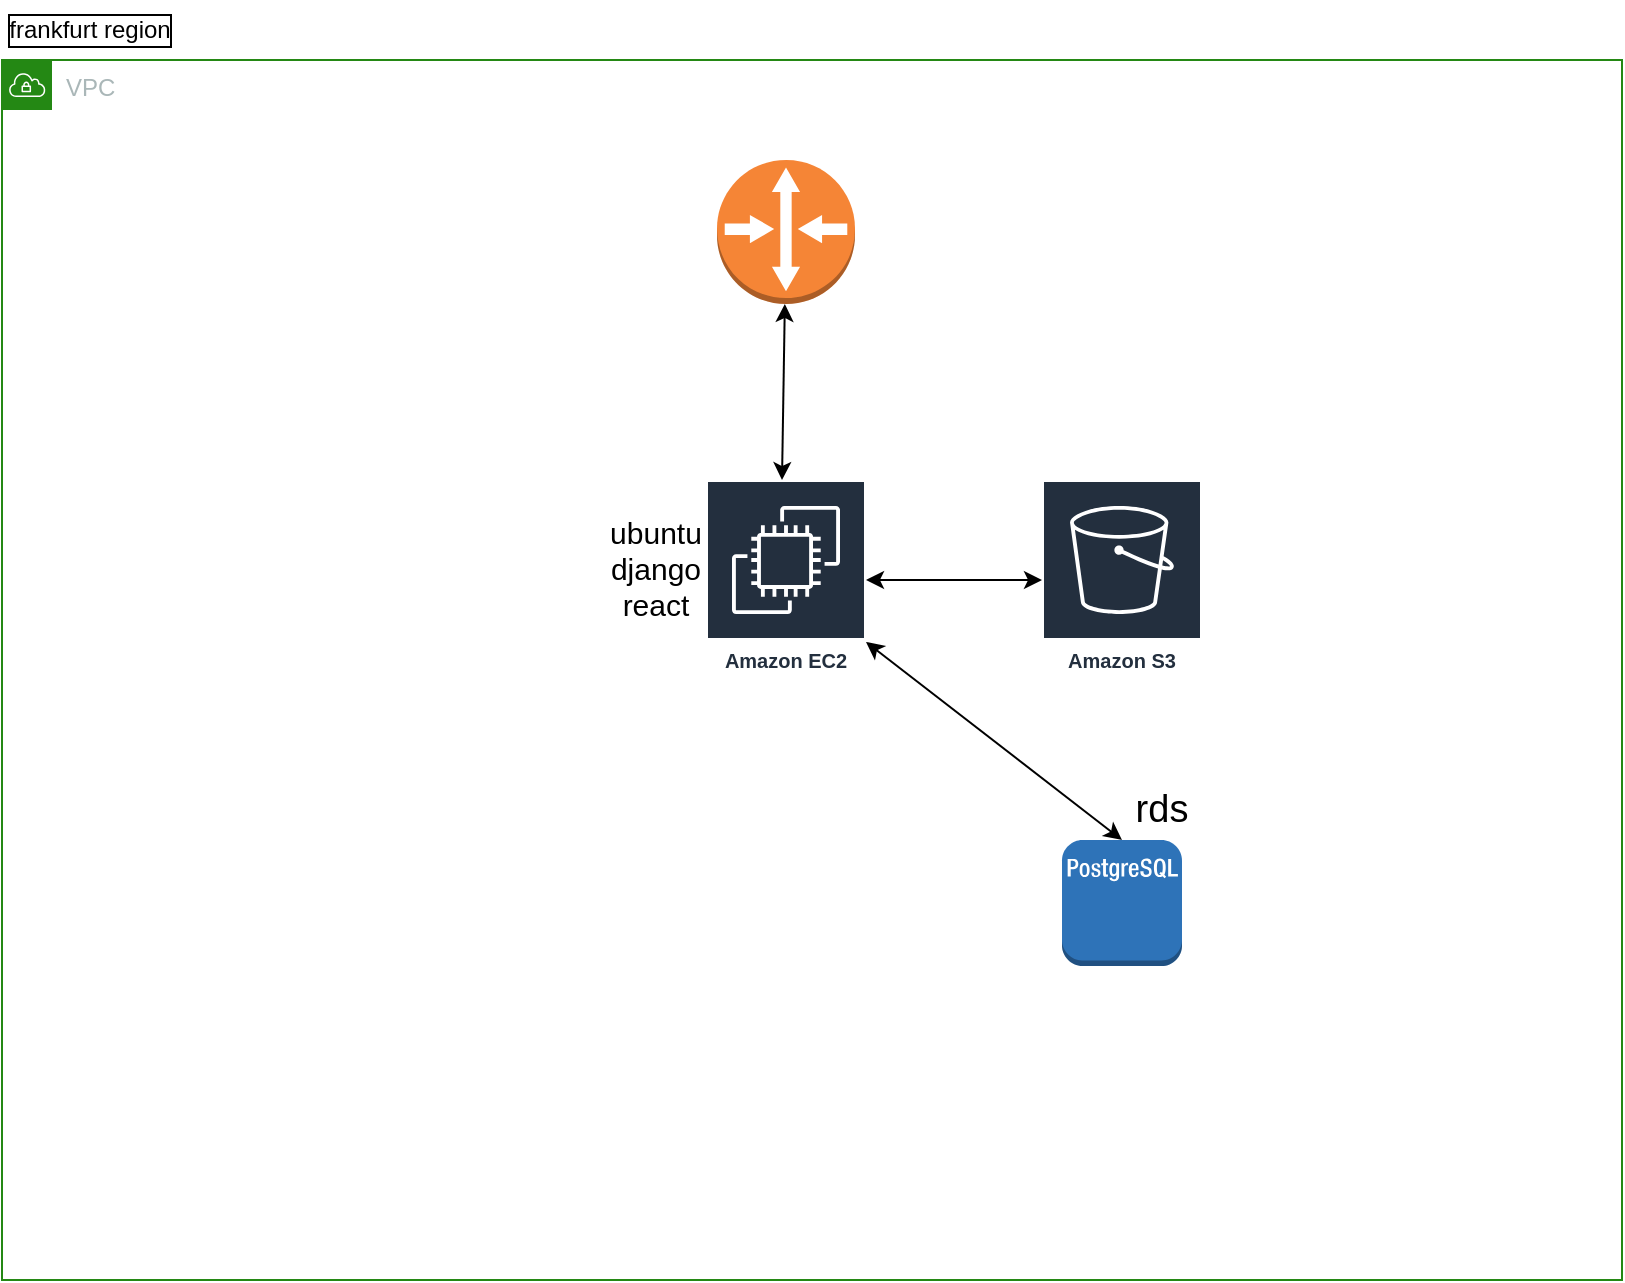 <mxfile version="21.6.8" type="device">
  <diagram id="5yX52vBRkGdG7fhUHyyk" name="Page-1">
    <mxGraphModel dx="1178" dy="878" grid="1" gridSize="10" guides="1" tooltips="1" connect="1" arrows="1" fold="1" page="1" pageScale="1" pageWidth="850" pageHeight="1100" math="0" shadow="0">
      <root>
        <mxCell id="0" />
        <mxCell id="1" parent="0" />
        <mxCell id="sXrj-cgGdUYEXQs2S098-6" value="VPC" style="points=[[0,0],[0.25,0],[0.5,0],[0.75,0],[1,0],[1,0.25],[1,0.5],[1,0.75],[1,1],[0.75,1],[0.5,1],[0.25,1],[0,1],[0,0.75],[0,0.5],[0,0.25]];outlineConnect=0;gradientColor=none;html=1;whiteSpace=wrap;fontSize=12;fontStyle=0;shape=mxgraph.aws4.group;grIcon=mxgraph.aws4.group_vpc;strokeColor=#248814;fillColor=none;verticalAlign=top;align=left;spacingLeft=30;fontColor=#AAB7B8;dashed=0;" parent="1" vertex="1">
          <mxGeometry x="20" y="70" width="810" height="610" as="geometry" />
        </mxCell>
        <object label="" id="g42ODy9na6er_EVa_w4o-2">
          <mxCell style="outlineConnect=0;dashed=0;verticalLabelPosition=bottom;verticalAlign=top;align=center;html=1;shape=mxgraph.aws3.router;fillColor=#F58536;gradientColor=none;" parent="1" vertex="1">
            <mxGeometry x="377.5" y="120" width="69" height="72" as="geometry" />
          </mxCell>
        </object>
        <mxCell id="g42ODy9na6er_EVa_w4o-3" value="" style="outlineConnect=0;dashed=0;verticalLabelPosition=bottom;verticalAlign=top;align=center;html=1;shape=mxgraph.aws3.postgre_sql_instance;fillColor=#2E73B8;gradientColor=none;" parent="1" vertex="1">
          <mxGeometry x="550" y="460" width="60" height="63" as="geometry" />
        </mxCell>
        <mxCell id="g42ODy9na6er_EVa_w4o-4" value="Amazon S3" style="sketch=0;outlineConnect=0;fontColor=#232F3E;gradientColor=none;strokeColor=#ffffff;fillColor=#232F3E;dashed=0;verticalLabelPosition=middle;verticalAlign=bottom;align=center;html=1;whiteSpace=wrap;fontSize=10;fontStyle=1;spacing=3;shape=mxgraph.aws4.productIcon;prIcon=mxgraph.aws4.s3;" parent="1" vertex="1">
          <mxGeometry x="540" y="280" width="80" height="100" as="geometry" />
        </mxCell>
        <mxCell id="g42ODy9na6er_EVa_w4o-5" value="Amazon EC2" style="sketch=0;outlineConnect=0;fontColor=#232F3E;gradientColor=none;strokeColor=#ffffff;fillColor=#232F3E;dashed=0;verticalLabelPosition=middle;verticalAlign=bottom;align=center;html=1;whiteSpace=wrap;fontSize=10;fontStyle=1;spacing=3;shape=mxgraph.aws4.productIcon;prIcon=mxgraph.aws4.ec2;" parent="1" vertex="1">
          <mxGeometry x="372" y="280" width="80" height="100" as="geometry" />
        </mxCell>
        <mxCell id="g42ODy9na6er_EVa_w4o-6" value="frankfurt region" style="text;strokeColor=none;align=center;fillColor=none;html=1;verticalAlign=middle;whiteSpace=wrap;rounded=0;labelBorderColor=default;" parent="1" vertex="1">
          <mxGeometry x="20" y="40" width="88" height="30" as="geometry" />
        </mxCell>
        <mxCell id="g42ODy9na6er_EVa_w4o-11" value="" style="endArrow=classic;startArrow=classic;html=1;rounded=0;" parent="1" source="g42ODy9na6er_EVa_w4o-5" target="g42ODy9na6er_EVa_w4o-4" edge="1">
          <mxGeometry width="50" height="50" relative="1" as="geometry">
            <mxPoint x="490" y="370" as="sourcePoint" />
            <mxPoint x="540" y="320" as="targetPoint" />
          </mxGeometry>
        </mxCell>
        <mxCell id="g42ODy9na6er_EVa_w4o-12" value="" style="endArrow=classic;startArrow=classic;html=1;rounded=0;" parent="1" target="g42ODy9na6er_EVa_w4o-5" edge="1">
          <mxGeometry width="50" height="50" relative="1" as="geometry">
            <mxPoint x="580" y="460" as="sourcePoint" />
            <mxPoint x="600" y="440" as="targetPoint" />
          </mxGeometry>
        </mxCell>
        <mxCell id="g42ODy9na6er_EVa_w4o-14" value="" style="endArrow=classic;startArrow=classic;html=1;rounded=0;" parent="1" target="g42ODy9na6er_EVa_w4o-2" edge="1">
          <mxGeometry width="50" height="50" relative="1" as="geometry">
            <mxPoint x="410" y="280" as="sourcePoint" />
            <mxPoint x="460" y="230" as="targetPoint" />
          </mxGeometry>
        </mxCell>
        <mxCell id="U71FfXyeurl-Ch_N4Su1-1" value="rds" style="text;html=1;strokeColor=none;fillColor=none;align=center;verticalAlign=middle;whiteSpace=wrap;rounded=0;fontSize=19;" vertex="1" parent="1">
          <mxGeometry x="570" y="430" width="60" height="30" as="geometry" />
        </mxCell>
        <mxCell id="U71FfXyeurl-Ch_N4Su1-4" value="&lt;br class=&quot;Apple-interchange-newline&quot; style=&quot;font-size: 15px;&quot;&gt;ubuntu&lt;br style=&quot;border-color: var(--border-color); font-size: 15px;&quot;&gt;&lt;span style=&quot;font-size: 15px;&quot;&gt;django&lt;/span&gt;&lt;br style=&quot;border-color: var(--border-color); font-size: 15px;&quot;&gt;&lt;span style=&quot;font-size: 15px;&quot;&gt;react&lt;/span&gt;" style="text;html=1;strokeColor=none;fillColor=none;align=center;verticalAlign=middle;whiteSpace=wrap;rounded=0;fontSize=15;" vertex="1" parent="1">
          <mxGeometry x="322" y="280" width="50" height="70" as="geometry" />
        </mxCell>
      </root>
    </mxGraphModel>
  </diagram>
</mxfile>
